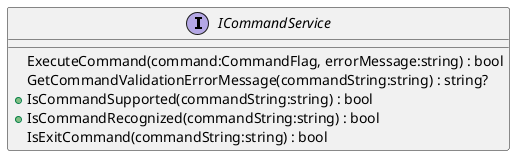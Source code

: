 @startuml
interface ICommandService {
    ExecuteCommand(command:CommandFlag, errorMessage:string) : bool
    GetCommandValidationErrorMessage(commandString:string) : string?
    + IsCommandSupported(commandString:string) : bool
    + IsCommandRecognized(commandString:string) : bool
    IsExitCommand(commandString:string) : bool
}
@enduml
